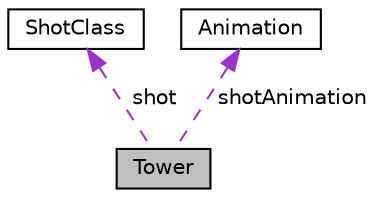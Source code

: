 digraph "Tower"
{
  edge [fontname="Helvetica",fontsize="10",labelfontname="Helvetica",labelfontsize="10"];
  node [fontname="Helvetica",fontsize="10",shape=record];
  Node5 [label="Tower",height=0.2,width=0.4,color="black", fillcolor="grey75", style="filled", fontcolor="black"];
  Node6 -> Node5 [dir="back",color="darkorchid3",fontsize="10",style="dashed",label=" shot" ,fontname="Helvetica"];
  Node6 [label="ShotClass",height=0.2,width=0.4,color="black", fillcolor="white", style="filled",URL="$class_shot_class.html",tooltip="Klasa opisujaca graficznie atak wiez. "];
  Node7 -> Node5 [dir="back",color="darkorchid3",fontsize="10",style="dashed",label=" shotAnimation" ,fontname="Helvetica"];
  Node7 [label="Animation",height=0.2,width=0.4,color="black", fillcolor="white", style="filled",URL="$class_animation.html",tooltip="Klasa opisujaca animacje. "];
}
